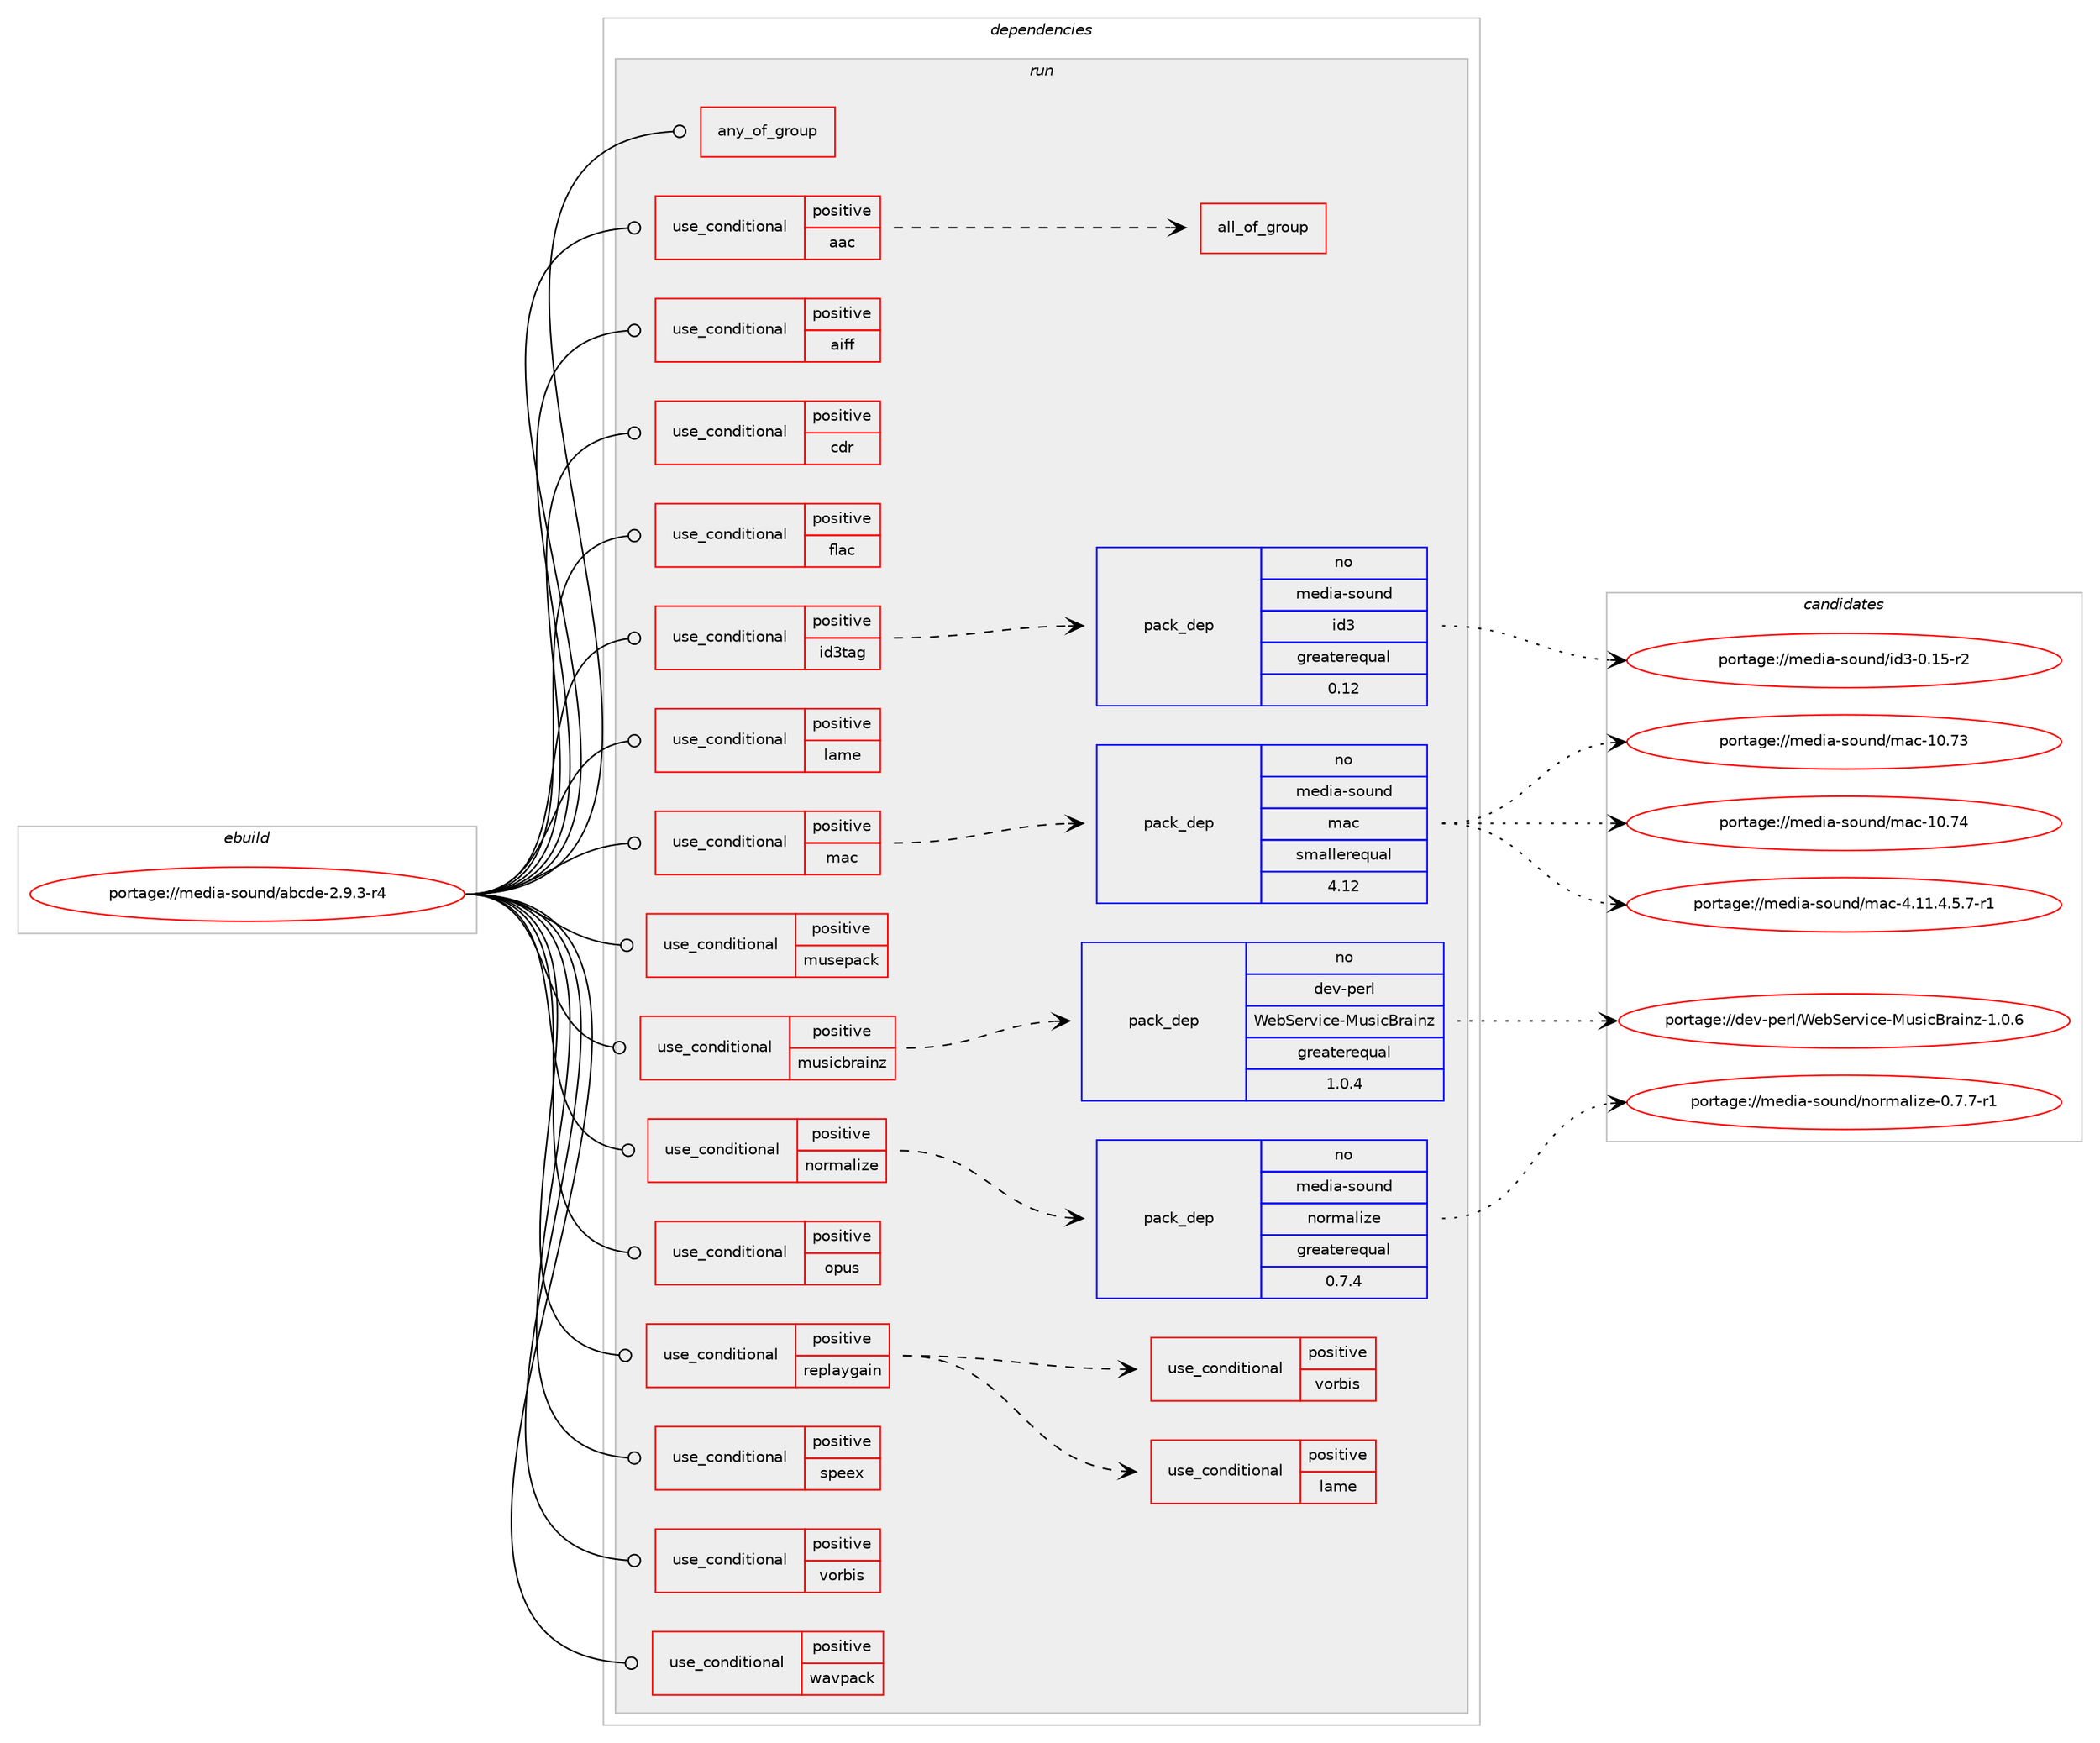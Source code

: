 digraph prolog {

# *************
# Graph options
# *************

newrank=true;
concentrate=true;
compound=true;
graph [rankdir=LR,fontname=Helvetica,fontsize=10,ranksep=1.5];#, ranksep=2.5, nodesep=0.2];
edge  [arrowhead=vee];
node  [fontname=Helvetica,fontsize=10];

# **********
# The ebuild
# **********

subgraph cluster_leftcol {
color=gray;
rank=same;
label=<<i>ebuild</i>>;
id [label="portage://media-sound/abcde-2.9.3-r4", color=red, width=4, href="../media-sound/abcde-2.9.3-r4.svg"];
}

# ****************
# The dependencies
# ****************

subgraph cluster_midcol {
color=gray;
label=<<i>dependencies</i>>;
subgraph cluster_compile {
fillcolor="#eeeeee";
style=filled;
label=<<i>compile</i>>;
}
subgraph cluster_compileandrun {
fillcolor="#eeeeee";
style=filled;
label=<<i>compile and run</i>>;
}
subgraph cluster_run {
fillcolor="#eeeeee";
style=filled;
label=<<i>run</i>>;
subgraph any2205 {
dependency161582 [label=<<TABLE BORDER="0" CELLBORDER="1" CELLSPACING="0" CELLPADDING="4"><TR><TD CELLPADDING="10">any_of_group</TD></TR></TABLE>>, shape=none, color=red];# *** BEGIN UNKNOWN DEPENDENCY TYPE (TODO) ***
# dependency161582 -> package_dependency(portage://media-sound/abcde-2.9.3-r4,run,no,dev-libs,libcdio-paranoia,none,[,,],[],[])
# *** END UNKNOWN DEPENDENCY TYPE (TODO) ***

# *** BEGIN UNKNOWN DEPENDENCY TYPE (TODO) ***
# dependency161582 -> package_dependency(portage://media-sound/abcde-2.9.3-r4,run,no,media-sound,cdparanoia,none,[,,],[],[])
# *** END UNKNOWN DEPENDENCY TYPE (TODO) ***

# *** BEGIN UNKNOWN DEPENDENCY TYPE (TODO) ***
# dependency161582 -> package_dependency(portage://media-sound/abcde-2.9.3-r4,run,no,media-sound,dagrab,none,[,,],[],[])
# *** END UNKNOWN DEPENDENCY TYPE (TODO) ***

}
id:e -> dependency161582:w [weight=20,style="solid",arrowhead="odot"];
subgraph cond76931 {
dependency161583 [label=<<TABLE BORDER="0" CELLBORDER="1" CELLSPACING="0" CELLPADDING="4"><TR><TD ROWSPAN="3" CELLPADDING="10">use_conditional</TD></TR><TR><TD>positive</TD></TR><TR><TD>aac</TD></TR></TABLE>>, shape=none, color=red];
# *** BEGIN UNKNOWN DEPENDENCY TYPE (TODO) ***
# dependency161583 -> package_dependency(portage://media-sound/abcde-2.9.3-r4,run,no,media-libs,faac,none,[,,],[],[])
# *** END UNKNOWN DEPENDENCY TYPE (TODO) ***

subgraph all166 {
dependency161584 [label=<<TABLE BORDER="0" CELLBORDER="1" CELLSPACING="0" CELLPADDING="4"><TR><TD CELLPADDING="10">all_of_group</TD></TR></TABLE>>, shape=none, color=red];# *** BEGIN UNKNOWN DEPENDENCY TYPE (TODO) ***
# dependency161584 -> package_dependency(portage://media-sound/abcde-2.9.3-r4,run,no,media-video,atomicparsley,none,[,,],[],[])
# *** END UNKNOWN DEPENDENCY TYPE (TODO) ***

}
dependency161583:e -> dependency161584:w [weight=20,style="dashed",arrowhead="vee"];
}
id:e -> dependency161583:w [weight=20,style="solid",arrowhead="odot"];
subgraph cond76932 {
dependency161585 [label=<<TABLE BORDER="0" CELLBORDER="1" CELLSPACING="0" CELLPADDING="4"><TR><TD ROWSPAN="3" CELLPADDING="10">use_conditional</TD></TR><TR><TD>positive</TD></TR><TR><TD>aiff</TD></TR></TABLE>>, shape=none, color=red];
# *** BEGIN UNKNOWN DEPENDENCY TYPE (TODO) ***
# dependency161585 -> package_dependency(portage://media-sound/abcde-2.9.3-r4,run,no,media-video,ffmpeg,none,[,,],[],[])
# *** END UNKNOWN DEPENDENCY TYPE (TODO) ***

}
id:e -> dependency161585:w [weight=20,style="solid",arrowhead="odot"];
subgraph cond76933 {
dependency161586 [label=<<TABLE BORDER="0" CELLBORDER="1" CELLSPACING="0" CELLPADDING="4"><TR><TD ROWSPAN="3" CELLPADDING="10">use_conditional</TD></TR><TR><TD>positive</TD></TR><TR><TD>cdr</TD></TR></TABLE>>, shape=none, color=red];
# *** BEGIN UNKNOWN DEPENDENCY TYPE (TODO) ***
# dependency161586 -> package_dependency(portage://media-sound/abcde-2.9.3-r4,run,no,app-cdr,cdrtools,none,[,,],[],[])
# *** END UNKNOWN DEPENDENCY TYPE (TODO) ***

}
id:e -> dependency161586:w [weight=20,style="solid",arrowhead="odot"];
subgraph cond76934 {
dependency161587 [label=<<TABLE BORDER="0" CELLBORDER="1" CELLSPACING="0" CELLPADDING="4"><TR><TD ROWSPAN="3" CELLPADDING="10">use_conditional</TD></TR><TR><TD>positive</TD></TR><TR><TD>flac</TD></TR></TABLE>>, shape=none, color=red];
# *** BEGIN UNKNOWN DEPENDENCY TYPE (TODO) ***
# dependency161587 -> package_dependency(portage://media-sound/abcde-2.9.3-r4,run,no,media-libs,flac,none,[,,],[],[])
# *** END UNKNOWN DEPENDENCY TYPE (TODO) ***

}
id:e -> dependency161587:w [weight=20,style="solid",arrowhead="odot"];
subgraph cond76935 {
dependency161588 [label=<<TABLE BORDER="0" CELLBORDER="1" CELLSPACING="0" CELLPADDING="4"><TR><TD ROWSPAN="3" CELLPADDING="10">use_conditional</TD></TR><TR><TD>positive</TD></TR><TR><TD>id3tag</TD></TR></TABLE>>, shape=none, color=red];
# *** BEGIN UNKNOWN DEPENDENCY TYPE (TODO) ***
# dependency161588 -> package_dependency(portage://media-sound/abcde-2.9.3-r4,run,no,dev-python,eyeD3,none,[,,],[slot(0.7)],[])
# *** END UNKNOWN DEPENDENCY TYPE (TODO) ***

subgraph pack82283 {
dependency161589 [label=<<TABLE BORDER="0" CELLBORDER="1" CELLSPACING="0" CELLPADDING="4" WIDTH="220"><TR><TD ROWSPAN="6" CELLPADDING="30">pack_dep</TD></TR><TR><TD WIDTH="110">no</TD></TR><TR><TD>media-sound</TD></TR><TR><TD>id3</TD></TR><TR><TD>greaterequal</TD></TR><TR><TD>0.12</TD></TR></TABLE>>, shape=none, color=blue];
}
dependency161588:e -> dependency161589:w [weight=20,style="dashed",arrowhead="vee"];
# *** BEGIN UNKNOWN DEPENDENCY TYPE (TODO) ***
# dependency161588 -> package_dependency(portage://media-sound/abcde-2.9.3-r4,run,no,media-sound,id3v2,none,[,,],[],[])
# *** END UNKNOWN DEPENDENCY TYPE (TODO) ***

}
id:e -> dependency161588:w [weight=20,style="solid",arrowhead="odot"];
subgraph cond76936 {
dependency161590 [label=<<TABLE BORDER="0" CELLBORDER="1" CELLSPACING="0" CELLPADDING="4"><TR><TD ROWSPAN="3" CELLPADDING="10">use_conditional</TD></TR><TR><TD>positive</TD></TR><TR><TD>lame</TD></TR></TABLE>>, shape=none, color=red];
# *** BEGIN UNKNOWN DEPENDENCY TYPE (TODO) ***
# dependency161590 -> package_dependency(portage://media-sound/abcde-2.9.3-r4,run,no,media-sound,lame,none,[,,],[],[])
# *** END UNKNOWN DEPENDENCY TYPE (TODO) ***

}
id:e -> dependency161590:w [weight=20,style="solid",arrowhead="odot"];
subgraph cond76937 {
dependency161591 [label=<<TABLE BORDER="0" CELLBORDER="1" CELLSPACING="0" CELLPADDING="4"><TR><TD ROWSPAN="3" CELLPADDING="10">use_conditional</TD></TR><TR><TD>positive</TD></TR><TR><TD>mac</TD></TR></TABLE>>, shape=none, color=red];
# *** BEGIN UNKNOWN DEPENDENCY TYPE (TODO) ***
# dependency161591 -> package_dependency(portage://media-sound/abcde-2.9.3-r4,run,no,media-sound,apetag,none,[,,],[],[])
# *** END UNKNOWN DEPENDENCY TYPE (TODO) ***

subgraph pack82284 {
dependency161592 [label=<<TABLE BORDER="0" CELLBORDER="1" CELLSPACING="0" CELLPADDING="4" WIDTH="220"><TR><TD ROWSPAN="6" CELLPADDING="30">pack_dep</TD></TR><TR><TD WIDTH="110">no</TD></TR><TR><TD>media-sound</TD></TR><TR><TD>mac</TD></TR><TR><TD>smallerequal</TD></TR><TR><TD>4.12</TD></TR></TABLE>>, shape=none, color=blue];
}
dependency161591:e -> dependency161592:w [weight=20,style="dashed",arrowhead="vee"];
}
id:e -> dependency161591:w [weight=20,style="solid",arrowhead="odot"];
subgraph cond76938 {
dependency161593 [label=<<TABLE BORDER="0" CELLBORDER="1" CELLSPACING="0" CELLPADDING="4"><TR><TD ROWSPAN="3" CELLPADDING="10">use_conditional</TD></TR><TR><TD>positive</TD></TR><TR><TD>musepack</TD></TR></TABLE>>, shape=none, color=red];
# *** BEGIN UNKNOWN DEPENDENCY TYPE (TODO) ***
# dependency161593 -> package_dependency(portage://media-sound/abcde-2.9.3-r4,run,no,media-sound,musepack-tools,none,[,,],[],[])
# *** END UNKNOWN DEPENDENCY TYPE (TODO) ***

}
id:e -> dependency161593:w [weight=20,style="solid",arrowhead="odot"];
subgraph cond76939 {
dependency161594 [label=<<TABLE BORDER="0" CELLBORDER="1" CELLSPACING="0" CELLPADDING="4"><TR><TD ROWSPAN="3" CELLPADDING="10">use_conditional</TD></TR><TR><TD>positive</TD></TR><TR><TD>musicbrainz</TD></TR></TABLE>>, shape=none, color=red];
# *** BEGIN UNKNOWN DEPENDENCY TYPE (TODO) ***
# dependency161594 -> package_dependency(portage://media-sound/abcde-2.9.3-r4,run,no,dev-perl,MusicBrainz-DiscID,none,[,,],[],[])
# *** END UNKNOWN DEPENDENCY TYPE (TODO) ***

subgraph pack82285 {
dependency161595 [label=<<TABLE BORDER="0" CELLBORDER="1" CELLSPACING="0" CELLPADDING="4" WIDTH="220"><TR><TD ROWSPAN="6" CELLPADDING="30">pack_dep</TD></TR><TR><TD WIDTH="110">no</TD></TR><TR><TD>dev-perl</TD></TR><TR><TD>WebService-MusicBrainz</TD></TR><TR><TD>greaterequal</TD></TR><TR><TD>1.0.4</TD></TR></TABLE>>, shape=none, color=blue];
}
dependency161594:e -> dependency161595:w [weight=20,style="dashed",arrowhead="vee"];
# *** BEGIN UNKNOWN DEPENDENCY TYPE (TODO) ***
# dependency161594 -> package_dependency(portage://media-sound/abcde-2.9.3-r4,run,no,virtual,perl-Digest-SHA,none,[,,],[],[])
# *** END UNKNOWN DEPENDENCY TYPE (TODO) ***

# *** BEGIN UNKNOWN DEPENDENCY TYPE (TODO) ***
# dependency161594 -> package_dependency(portage://media-sound/abcde-2.9.3-r4,run,no,virtual,perl-Getopt-Long,none,[,,],[],[])
# *** END UNKNOWN DEPENDENCY TYPE (TODO) ***

}
id:e -> dependency161594:w [weight=20,style="solid",arrowhead="odot"];
subgraph cond76940 {
dependency161596 [label=<<TABLE BORDER="0" CELLBORDER="1" CELLSPACING="0" CELLPADDING="4"><TR><TD ROWSPAN="3" CELLPADDING="10">use_conditional</TD></TR><TR><TD>positive</TD></TR><TR><TD>normalize</TD></TR></TABLE>>, shape=none, color=red];
subgraph pack82286 {
dependency161597 [label=<<TABLE BORDER="0" CELLBORDER="1" CELLSPACING="0" CELLPADDING="4" WIDTH="220"><TR><TD ROWSPAN="6" CELLPADDING="30">pack_dep</TD></TR><TR><TD WIDTH="110">no</TD></TR><TR><TD>media-sound</TD></TR><TR><TD>normalize</TD></TR><TR><TD>greaterequal</TD></TR><TR><TD>0.7.4</TD></TR></TABLE>>, shape=none, color=blue];
}
dependency161596:e -> dependency161597:w [weight=20,style="dashed",arrowhead="vee"];
}
id:e -> dependency161596:w [weight=20,style="solid",arrowhead="odot"];
subgraph cond76941 {
dependency161598 [label=<<TABLE BORDER="0" CELLBORDER="1" CELLSPACING="0" CELLPADDING="4"><TR><TD ROWSPAN="3" CELLPADDING="10">use_conditional</TD></TR><TR><TD>positive</TD></TR><TR><TD>opus</TD></TR></TABLE>>, shape=none, color=red];
# *** BEGIN UNKNOWN DEPENDENCY TYPE (TODO) ***
# dependency161598 -> package_dependency(portage://media-sound/abcde-2.9.3-r4,run,no,media-sound,opus-tools,none,[,,],[],[])
# *** END UNKNOWN DEPENDENCY TYPE (TODO) ***

}
id:e -> dependency161598:w [weight=20,style="solid",arrowhead="odot"];
subgraph cond76942 {
dependency161599 [label=<<TABLE BORDER="0" CELLBORDER="1" CELLSPACING="0" CELLPADDING="4"><TR><TD ROWSPAN="3" CELLPADDING="10">use_conditional</TD></TR><TR><TD>positive</TD></TR><TR><TD>replaygain</TD></TR></TABLE>>, shape=none, color=red];
subgraph cond76943 {
dependency161600 [label=<<TABLE BORDER="0" CELLBORDER="1" CELLSPACING="0" CELLPADDING="4"><TR><TD ROWSPAN="3" CELLPADDING="10">use_conditional</TD></TR><TR><TD>positive</TD></TR><TR><TD>lame</TD></TR></TABLE>>, shape=none, color=red];
# *** BEGIN UNKNOWN DEPENDENCY TYPE (TODO) ***
# dependency161600 -> package_dependency(portage://media-sound/abcde-2.9.3-r4,run,no,media-sound,mp3gain,none,[,,],[],[])
# *** END UNKNOWN DEPENDENCY TYPE (TODO) ***

}
dependency161599:e -> dependency161600:w [weight=20,style="dashed",arrowhead="vee"];
subgraph cond76944 {
dependency161601 [label=<<TABLE BORDER="0" CELLBORDER="1" CELLSPACING="0" CELLPADDING="4"><TR><TD ROWSPAN="3" CELLPADDING="10">use_conditional</TD></TR><TR><TD>positive</TD></TR><TR><TD>vorbis</TD></TR></TABLE>>, shape=none, color=red];
# *** BEGIN UNKNOWN DEPENDENCY TYPE (TODO) ***
# dependency161601 -> package_dependency(portage://media-sound/abcde-2.9.3-r4,run,no,media-sound,vorbisgain,none,[,,],[],[])
# *** END UNKNOWN DEPENDENCY TYPE (TODO) ***

}
dependency161599:e -> dependency161601:w [weight=20,style="dashed",arrowhead="vee"];
}
id:e -> dependency161599:w [weight=20,style="solid",arrowhead="odot"];
subgraph cond76945 {
dependency161602 [label=<<TABLE BORDER="0" CELLBORDER="1" CELLSPACING="0" CELLPADDING="4"><TR><TD ROWSPAN="3" CELLPADDING="10">use_conditional</TD></TR><TR><TD>positive</TD></TR><TR><TD>speex</TD></TR></TABLE>>, shape=none, color=red];
# *** BEGIN UNKNOWN DEPENDENCY TYPE (TODO) ***
# dependency161602 -> package_dependency(portage://media-sound/abcde-2.9.3-r4,run,no,media-libs,speex,none,[,,],[],[])
# *** END UNKNOWN DEPENDENCY TYPE (TODO) ***

}
id:e -> dependency161602:w [weight=20,style="solid",arrowhead="odot"];
subgraph cond76946 {
dependency161603 [label=<<TABLE BORDER="0" CELLBORDER="1" CELLSPACING="0" CELLPADDING="4"><TR><TD ROWSPAN="3" CELLPADDING="10">use_conditional</TD></TR><TR><TD>positive</TD></TR><TR><TD>vorbis</TD></TR></TABLE>>, shape=none, color=red];
# *** BEGIN UNKNOWN DEPENDENCY TYPE (TODO) ***
# dependency161603 -> package_dependency(portage://media-sound/abcde-2.9.3-r4,run,no,media-sound,vorbis-tools,none,[,,],[],[])
# *** END UNKNOWN DEPENDENCY TYPE (TODO) ***

}
id:e -> dependency161603:w [weight=20,style="solid",arrowhead="odot"];
subgraph cond76947 {
dependency161604 [label=<<TABLE BORDER="0" CELLBORDER="1" CELLSPACING="0" CELLPADDING="4"><TR><TD ROWSPAN="3" CELLPADDING="10">use_conditional</TD></TR><TR><TD>positive</TD></TR><TR><TD>wavpack</TD></TR></TABLE>>, shape=none, color=red];
# *** BEGIN UNKNOWN DEPENDENCY TYPE (TODO) ***
# dependency161604 -> package_dependency(portage://media-sound/abcde-2.9.3-r4,run,no,media-sound,wavpack,none,[,,],[],[])
# *** END UNKNOWN DEPENDENCY TYPE (TODO) ***

}
id:e -> dependency161604:w [weight=20,style="solid",arrowhead="odot"];
# *** BEGIN UNKNOWN DEPENDENCY TYPE (TODO) ***
# id -> package_dependency(portage://media-sound/abcde-2.9.3-r4,run,no,media-libs,glyr,none,[,,],[],[])
# *** END UNKNOWN DEPENDENCY TYPE (TODO) ***

# *** BEGIN UNKNOWN DEPENDENCY TYPE (TODO) ***
# id -> package_dependency(portage://media-sound/abcde-2.9.3-r4,run,no,media-sound,cd-discid,none,[,,],[],[])
# *** END UNKNOWN DEPENDENCY TYPE (TODO) ***

# *** BEGIN UNKNOWN DEPENDENCY TYPE (TODO) ***
# id -> package_dependency(portage://media-sound/abcde-2.9.3-r4,run,no,net-misc,wget,none,[,,],[],[])
# *** END UNKNOWN DEPENDENCY TYPE (TODO) ***

# *** BEGIN UNKNOWN DEPENDENCY TYPE (TODO) ***
# id -> package_dependency(portage://media-sound/abcde-2.9.3-r4,run,no,sys-apps,util-linux,none,[,,],[],[])
# *** END UNKNOWN DEPENDENCY TYPE (TODO) ***

}
}

# **************
# The candidates
# **************

subgraph cluster_choices {
rank=same;
color=gray;
label=<<i>candidates</i>>;

subgraph choice82283 {
color=black;
nodesep=1;
choice1091011001059745115111117110100471051005145484649534511450 [label="portage://media-sound/id3-0.15-r2", color=red, width=4,href="../media-sound/id3-0.15-r2.svg"];
dependency161589:e -> choice1091011001059745115111117110100471051005145484649534511450:w [style=dotted,weight="100"];
}
subgraph choice82284 {
color=black;
nodesep=1;
choice1091011001059745115111117110100471099799454948465551 [label="portage://media-sound/mac-10.73", color=red, width=4,href="../media-sound/mac-10.73.svg"];
choice1091011001059745115111117110100471099799454948465552 [label="portage://media-sound/mac-10.74", color=red, width=4,href="../media-sound/mac-10.74.svg"];
choice109101100105974511511111711010047109979945524649494652465346554511449 [label="portage://media-sound/mac-4.11.4.5.7-r1", color=red, width=4,href="../media-sound/mac-4.11.4.5.7-r1.svg"];
dependency161592:e -> choice1091011001059745115111117110100471099799454948465551:w [style=dotted,weight="100"];
dependency161592:e -> choice1091011001059745115111117110100471099799454948465552:w [style=dotted,weight="100"];
dependency161592:e -> choice109101100105974511511111711010047109979945524649494652465346554511449:w [style=dotted,weight="100"];
}
subgraph choice82285 {
color=black;
nodesep=1;
choice1001011184511210111410847871019883101114118105991014577117115105996611497105110122454946484654 [label="portage://dev-perl/WebService-MusicBrainz-1.0.6", color=red, width=4,href="../dev-perl/WebService-MusicBrainz-1.0.6.svg"];
dependency161595:e -> choice1001011184511210111410847871019883101114118105991014577117115105996611497105110122454946484654:w [style=dotted,weight="100"];
}
subgraph choice82286 {
color=black;
nodesep=1;
choice109101100105974511511111711010047110111114109971081051221014548465546554511449 [label="portage://media-sound/normalize-0.7.7-r1", color=red, width=4,href="../media-sound/normalize-0.7.7-r1.svg"];
dependency161597:e -> choice109101100105974511511111711010047110111114109971081051221014548465546554511449:w [style=dotted,weight="100"];
}
}

}
